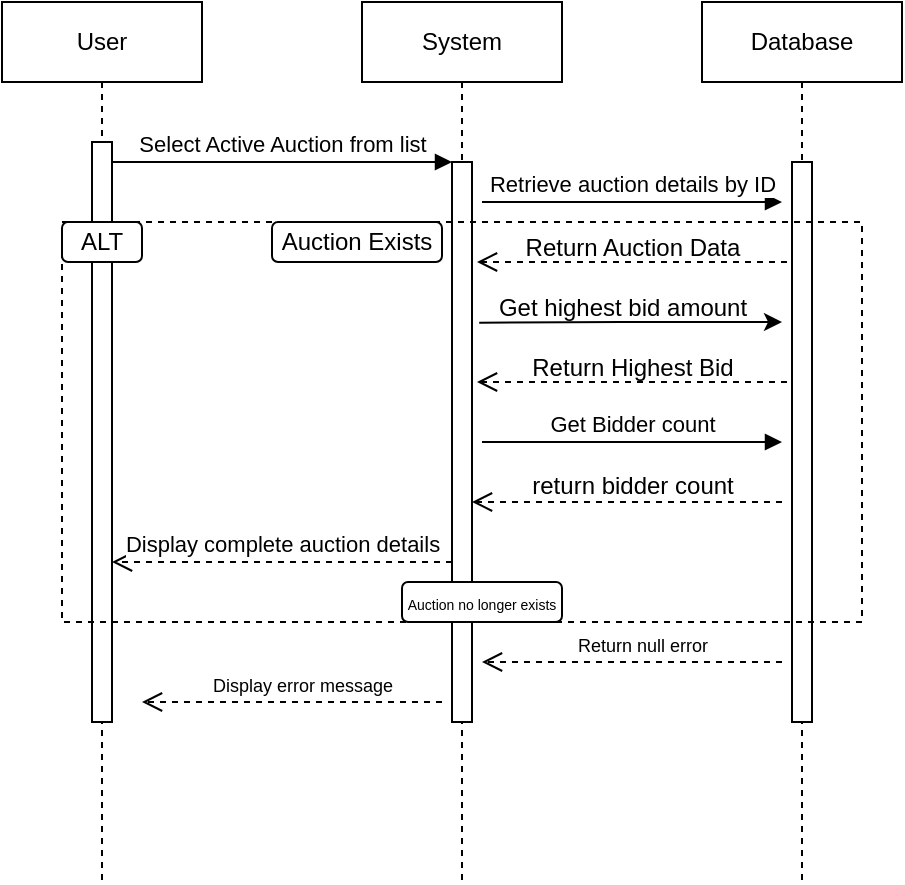 <mxfile version="26.1.0">
  <diagram name="Page-1" id="2YBvvXClWsGukQMizWep">
    <mxGraphModel dx="867" dy="485" grid="1" gridSize="10" guides="1" tooltips="1" connect="1" arrows="1" fold="1" page="1" pageScale="1" pageWidth="850" pageHeight="1100" math="0" shadow="0">
      <root>
        <mxCell id="0" />
        <mxCell id="1" parent="0" />
        <mxCell id="aM9ryv3xv72pqoxQDRHE-1" value="User" style="shape=umlLifeline;perimeter=lifelinePerimeter;whiteSpace=wrap;html=1;container=0;dropTarget=0;collapsible=0;recursiveResize=0;outlineConnect=0;portConstraint=eastwest;newEdgeStyle={&quot;edgeStyle&quot;:&quot;elbowEdgeStyle&quot;,&quot;elbow&quot;:&quot;vertical&quot;,&quot;curved&quot;:0,&quot;rounded&quot;:0};" parent="1" vertex="1">
          <mxGeometry x="40" y="40" width="100" height="440" as="geometry" />
        </mxCell>
        <mxCell id="aM9ryv3xv72pqoxQDRHE-2" value="" style="html=1;points=[];perimeter=orthogonalPerimeter;outlineConnect=0;targetShapes=umlLifeline;portConstraint=eastwest;newEdgeStyle={&quot;edgeStyle&quot;:&quot;elbowEdgeStyle&quot;,&quot;elbow&quot;:&quot;vertical&quot;,&quot;curved&quot;:0,&quot;rounded&quot;:0};" parent="aM9ryv3xv72pqoxQDRHE-1" vertex="1">
          <mxGeometry x="45" y="70" width="10" height="290" as="geometry" />
        </mxCell>
        <mxCell id="aM9ryv3xv72pqoxQDRHE-5" value="System" style="shape=umlLifeline;perimeter=lifelinePerimeter;whiteSpace=wrap;html=1;container=0;dropTarget=0;collapsible=0;recursiveResize=0;outlineConnect=0;portConstraint=eastwest;newEdgeStyle={&quot;edgeStyle&quot;:&quot;elbowEdgeStyle&quot;,&quot;elbow&quot;:&quot;vertical&quot;,&quot;curved&quot;:0,&quot;rounded&quot;:0};" parent="1" vertex="1">
          <mxGeometry x="220" y="40" width="100" height="440" as="geometry" />
        </mxCell>
        <mxCell id="aM9ryv3xv72pqoxQDRHE-6" value="" style="html=1;points=[];perimeter=orthogonalPerimeter;outlineConnect=0;targetShapes=umlLifeline;portConstraint=eastwest;newEdgeStyle={&quot;edgeStyle&quot;:&quot;elbowEdgeStyle&quot;,&quot;elbow&quot;:&quot;vertical&quot;,&quot;curved&quot;:0,&quot;rounded&quot;:0};" parent="aM9ryv3xv72pqoxQDRHE-5" vertex="1">
          <mxGeometry x="45" y="80" width="10" height="280" as="geometry" />
        </mxCell>
        <mxCell id="aM9ryv3xv72pqoxQDRHE-7" value="Select Active Auction from list" style="html=1;verticalAlign=bottom;endArrow=block;edgeStyle=elbowEdgeStyle;elbow=vertical;curved=0;rounded=0;" parent="1" source="aM9ryv3xv72pqoxQDRHE-2" target="aM9ryv3xv72pqoxQDRHE-6" edge="1">
          <mxGeometry relative="1" as="geometry">
            <mxPoint x="195" y="130" as="sourcePoint" />
            <Array as="points">
              <mxPoint x="180" y="120" />
            </Array>
            <mxPoint as="offset" />
          </mxGeometry>
        </mxCell>
        <mxCell id="aM9ryv3xv72pqoxQDRHE-8" value="Display complete auction details" style="html=1;verticalAlign=bottom;endArrow=open;dashed=1;endSize=8;edgeStyle=elbowEdgeStyle;elbow=vertical;curved=0;rounded=0;" parent="1" source="aM9ryv3xv72pqoxQDRHE-6" target="aM9ryv3xv72pqoxQDRHE-2" edge="1">
          <mxGeometry relative="1" as="geometry">
            <mxPoint x="195" y="205" as="targetPoint" />
            <Array as="points">
              <mxPoint x="190" y="320" />
            </Array>
          </mxGeometry>
        </mxCell>
        <mxCell id="vjtQaCHwcp7HMSf6ZV8G-2" value="Database" style="shape=umlLifeline;perimeter=lifelinePerimeter;whiteSpace=wrap;html=1;container=0;dropTarget=0;collapsible=0;recursiveResize=0;outlineConnect=0;portConstraint=eastwest;newEdgeStyle={&quot;edgeStyle&quot;:&quot;elbowEdgeStyle&quot;,&quot;elbow&quot;:&quot;vertical&quot;,&quot;curved&quot;:0,&quot;rounded&quot;:0};" vertex="1" parent="1">
          <mxGeometry x="390" y="40" width="100" height="440" as="geometry" />
        </mxCell>
        <mxCell id="vjtQaCHwcp7HMSf6ZV8G-3" value="" style="html=1;points=[];perimeter=orthogonalPerimeter;outlineConnect=0;targetShapes=umlLifeline;portConstraint=eastwest;newEdgeStyle={&quot;edgeStyle&quot;:&quot;elbowEdgeStyle&quot;,&quot;elbow&quot;:&quot;vertical&quot;,&quot;curved&quot;:0,&quot;rounded&quot;:0};" vertex="1" parent="vjtQaCHwcp7HMSf6ZV8G-2">
          <mxGeometry x="45" y="80" width="10" height="280" as="geometry" />
        </mxCell>
        <mxCell id="vjtQaCHwcp7HMSf6ZV8G-8" value="Retrieve auction details by ID" style="html=1;verticalAlign=bottom;endArrow=block;edgeStyle=elbowEdgeStyle;elbow=vertical;curved=0;rounded=0;" edge="1" parent="1">
          <mxGeometry relative="1" as="geometry">
            <mxPoint x="280" y="140" as="sourcePoint" />
            <Array as="points">
              <mxPoint x="355" y="140" />
            </Array>
            <mxPoint x="430" y="140" as="targetPoint" />
            <mxPoint as="offset" />
          </mxGeometry>
        </mxCell>
        <mxCell id="vjtQaCHwcp7HMSf6ZV8G-11" value="Return Auction Data" style="text;html=1;align=center;verticalAlign=middle;resizable=0;points=[];autosize=1;strokeColor=none;fillColor=none;" vertex="1" parent="1">
          <mxGeometry x="290" y="148" width="130" height="30" as="geometry" />
        </mxCell>
        <mxCell id="vjtQaCHwcp7HMSf6ZV8G-13" value="" style="endArrow=classic;html=1;rounded=0;exitX=0.024;exitY=0.744;exitDx=0;exitDy=0;exitPerimeter=0;" edge="1" parent="1" source="vjtQaCHwcp7HMSf6ZV8G-14">
          <mxGeometry width="50" height="50" relative="1" as="geometry">
            <mxPoint x="300" y="240" as="sourcePoint" />
            <mxPoint x="430" y="200" as="targetPoint" />
            <Array as="points">
              <mxPoint x="350" y="200" />
            </Array>
          </mxGeometry>
        </mxCell>
        <mxCell id="vjtQaCHwcp7HMSf6ZV8G-14" value="Get highest bid amount" style="text;html=1;align=center;verticalAlign=middle;resizable=0;points=[];autosize=1;strokeColor=none;fillColor=none;" vertex="1" parent="1">
          <mxGeometry x="275" y="178" width="150" height="30" as="geometry" />
        </mxCell>
        <mxCell id="vjtQaCHwcp7HMSf6ZV8G-15" value="Return Highest Bid" style="text;html=1;align=center;verticalAlign=middle;resizable=0;points=[];autosize=1;strokeColor=none;fillColor=none;" vertex="1" parent="1">
          <mxGeometry x="295" y="208" width="120" height="30" as="geometry" />
        </mxCell>
        <mxCell id="vjtQaCHwcp7HMSf6ZV8G-17" value="" style="html=1;verticalAlign=bottom;endArrow=open;dashed=1;endSize=8;edgeStyle=elbowEdgeStyle;elbow=horizontal;curved=0;rounded=0;" edge="1" parent="1">
          <mxGeometry relative="1" as="geometry">
            <mxPoint x="277.5" y="230" as="targetPoint" />
            <Array as="points">
              <mxPoint x="357.5" y="230" />
            </Array>
            <mxPoint x="432.5" y="230" as="sourcePoint" />
          </mxGeometry>
        </mxCell>
        <mxCell id="vjtQaCHwcp7HMSf6ZV8G-18" value="" style="html=1;verticalAlign=bottom;endArrow=open;dashed=1;endSize=8;edgeStyle=elbowEdgeStyle;elbow=horizontal;curved=0;rounded=0;" edge="1" parent="1">
          <mxGeometry relative="1" as="geometry">
            <mxPoint x="277.5" y="170" as="targetPoint" />
            <Array as="points">
              <mxPoint x="357.5" y="170" />
            </Array>
            <mxPoint x="432.5" y="170" as="sourcePoint" />
          </mxGeometry>
        </mxCell>
        <mxCell id="vjtQaCHwcp7HMSf6ZV8G-19" value="Get Bidder count" style="html=1;verticalAlign=bottom;endArrow=block;edgeStyle=elbowEdgeStyle;elbow=vertical;curved=0;rounded=0;" edge="1" parent="1">
          <mxGeometry relative="1" as="geometry">
            <mxPoint x="280" y="260" as="sourcePoint" />
            <Array as="points">
              <mxPoint x="355" y="260" />
            </Array>
            <mxPoint x="430" y="260" as="targetPoint" />
            <mxPoint as="offset" />
          </mxGeometry>
        </mxCell>
        <mxCell id="vjtQaCHwcp7HMSf6ZV8G-20" value="" style="html=1;verticalAlign=bottom;endArrow=open;dashed=1;endSize=8;edgeStyle=elbowEdgeStyle;elbow=horizontal;curved=0;rounded=0;" edge="1" parent="1">
          <mxGeometry relative="1" as="geometry">
            <mxPoint x="275" y="290" as="targetPoint" />
            <Array as="points">
              <mxPoint x="355" y="290" />
            </Array>
            <mxPoint x="430" y="290" as="sourcePoint" />
          </mxGeometry>
        </mxCell>
        <mxCell id="vjtQaCHwcp7HMSf6ZV8G-21" value="return bidder count" style="text;html=1;align=center;verticalAlign=middle;resizable=0;points=[];autosize=1;strokeColor=none;fillColor=none;" vertex="1" parent="1">
          <mxGeometry x="295" y="267" width="120" height="30" as="geometry" />
        </mxCell>
        <mxCell id="vjtQaCHwcp7HMSf6ZV8G-26" value="" style="rounded=0;whiteSpace=wrap;html=1;gradientColor=default;fillColor=none;dashed=1;" vertex="1" parent="1">
          <mxGeometry x="70" y="150" width="400" height="200" as="geometry" />
        </mxCell>
        <mxCell id="vjtQaCHwcp7HMSf6ZV8G-27" value="ALT" style="rounded=1;whiteSpace=wrap;html=1;" vertex="1" parent="1">
          <mxGeometry x="70" y="150" width="40" height="20" as="geometry" />
        </mxCell>
        <mxCell id="vjtQaCHwcp7HMSf6ZV8G-28" value="Auction Exists" style="rounded=1;whiteSpace=wrap;html=1;" vertex="1" parent="1">
          <mxGeometry x="175" y="150" width="85" height="20" as="geometry" />
        </mxCell>
        <mxCell id="vjtQaCHwcp7HMSf6ZV8G-29" value="&lt;div style=&quot;line-height: 100%;&quot;&gt;&lt;font style=&quot;font-size: 7px;&quot;&gt;Auction no longer exists&lt;/font&gt;&lt;/div&gt;" style="rounded=1;whiteSpace=wrap;html=1;" vertex="1" parent="1">
          <mxGeometry x="240" y="330" width="80" height="20" as="geometry" />
        </mxCell>
        <mxCell id="vjtQaCHwcp7HMSf6ZV8G-30" value="&lt;div style=&quot;line-height: 100%;&quot;&gt;&lt;font style=&quot;font-size: 9px;&quot;&gt;Return null error&lt;/font&gt;&lt;/div&gt;" style="html=1;verticalAlign=bottom;endArrow=open;dashed=1;endSize=8;edgeStyle=elbowEdgeStyle;elbow=vertical;curved=0;rounded=0;" edge="1" parent="1">
          <mxGeometry x="-0.067" relative="1" as="geometry">
            <mxPoint x="280" y="370" as="targetPoint" />
            <Array as="points" />
            <mxPoint x="430" y="370" as="sourcePoint" />
            <mxPoint as="offset" />
          </mxGeometry>
        </mxCell>
        <mxCell id="vjtQaCHwcp7HMSf6ZV8G-31" value="&lt;div style=&quot;line-height: 100%;&quot;&gt;&lt;font style=&quot;font-size: 9px;&quot;&gt;Display error message&lt;/font&gt;&lt;/div&gt;" style="html=1;verticalAlign=bottom;endArrow=open;dashed=1;endSize=8;edgeStyle=elbowEdgeStyle;elbow=vertical;curved=0;rounded=0;" edge="1" parent="1">
          <mxGeometry x="-0.067" relative="1" as="geometry">
            <mxPoint x="110" y="390" as="targetPoint" />
            <Array as="points">
              <mxPoint x="190" y="390" />
            </Array>
            <mxPoint x="260" y="390" as="sourcePoint" />
            <mxPoint as="offset" />
          </mxGeometry>
        </mxCell>
      </root>
    </mxGraphModel>
  </diagram>
</mxfile>
